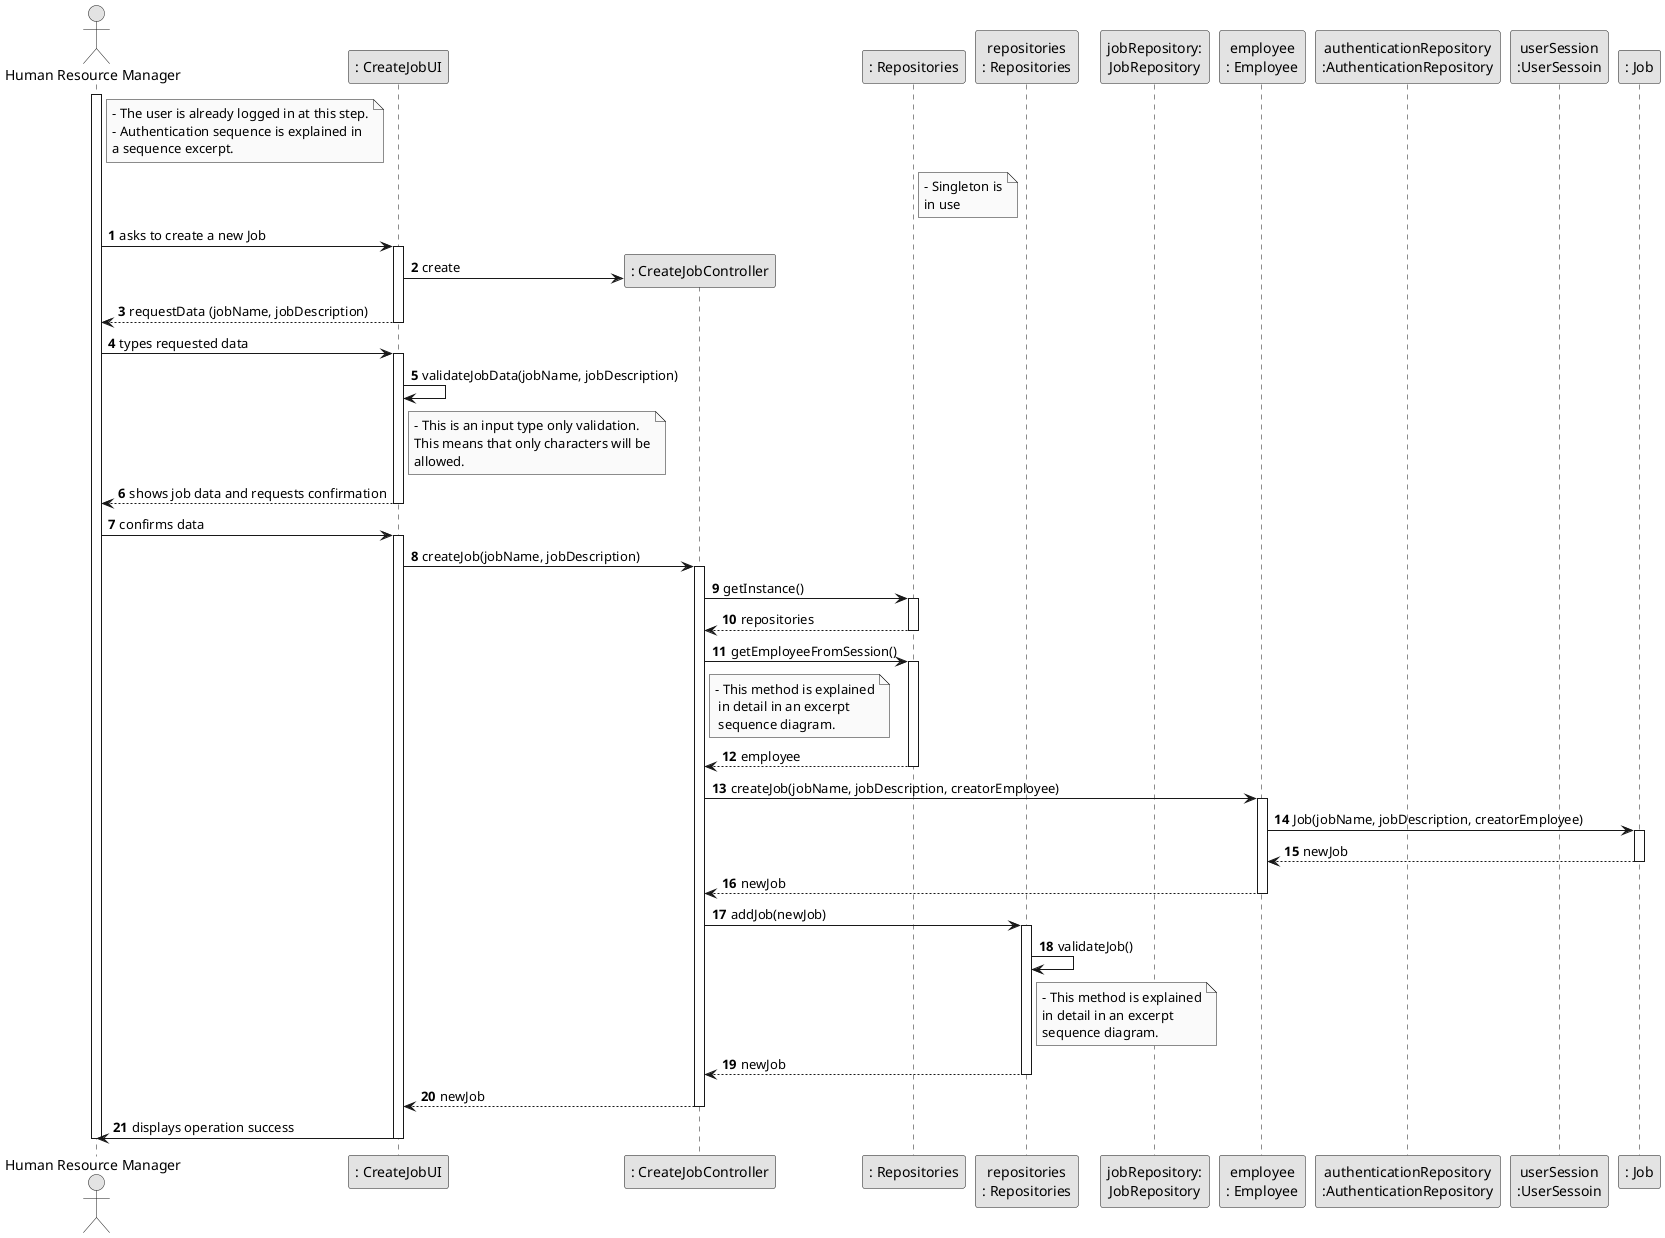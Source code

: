 @startuml
skinparam monochrome true
skinparam packageStyle rectangle
skinparam shadowing false

autonumber

'hide footbox

actor "Human Resource Manager" as HRM
participant ": CreateJobUI" as UI
participant ": CreateJobController" as CTRL
participant ": Repositories" as ORG_SINGLETON
participant "repositories\n: Repositories" as ORG_INSTANCE
participant "jobRepository:\nJobRepository" as JOB_REPO_INSTANCE
participant "employee\n: Employee" as MNGR
participant "authenticationRepository\n:AuthenticationRepository" as AUTH_REPO
participant "userSession\n:UserSessoin" as USR_SESSION
participant ": Job" as JOB


note right of HRM
    - The user is already logged in at this step.
    - Authentication sequence is explained in
    a sequence excerpt.
end note

note right of ORG_SINGLETON
    - Singleton is
    in use
end note


activate HRM

        HRM -> UI : asks to create a new Job

        activate UI
            'create CTRL
            UI -> CTRL** : create




            'requests the HRM to input data
            UI --> HRM : requestData (jobName, jobDescription)
        deactivate UI

        HRM -> UI : types requested data

        activate UI

            UI -> UI : validateJobData(jobName, jobDescription)

                note right of UI
                    - This is an input type only validation.
                    This means that only characters will be
                    allowed.
                end note


            deactivate CTRL

            UI --> HRM : shows job data and requests confirmation

        deactivate UI

            HRM -> UI : confirms data

        activate UI

            UI -> CTRL : createJob(jobName, jobDescription)


            activate CTRL

                CTRL -> ORG_SINGLETON : getInstance()

                activate ORG_SINGLETON

                    ORG_SINGLETON --> CTRL : repositories

                deactivate ORG_SINGLETON

                CTRL -> ORG_SINGLETON : getEmployeeFromSession()

                                note right of CTRL
                                    - This method is explained
                                     in detail in an excerpt
                                     sequence diagram.
                                end note

                activate ORG_SINGLETON

                ORG_SINGLETON --> CTRL : employee

                deactivate ORG_SINGLETON

                CTRL -> MNGR : createJob(jobName, jobDescription, creatorEmployee)

                activate MNGR

                MNGR -> JOB : Job(jobName, jobDescription, creatorEmployee)

                activate JOB

                JOB --> MNGR : newJob

                deactivate JOB

                MNGR --> CTRL : newJob

                deactivate MNGR

                CTRL -> ORG_INSTANCE : addJob(newJob)

                activate ORG_INSTANCE

                ORG_INSTANCE -> ORG_INSTANCE : validateJob()

                note right of ORG_INSTANCE
                - This method is explained
                in detail in an excerpt
                sequence diagram.
                end note

                ORG_INSTANCE --> CTRL : newJob

                deactivate ORG_INSTANCE

            CTRL --> UI : newJob


        deactivate CTRL

        UI -> HRM : displays operation success

    deactivate UI

deactivate HRM

@enduml